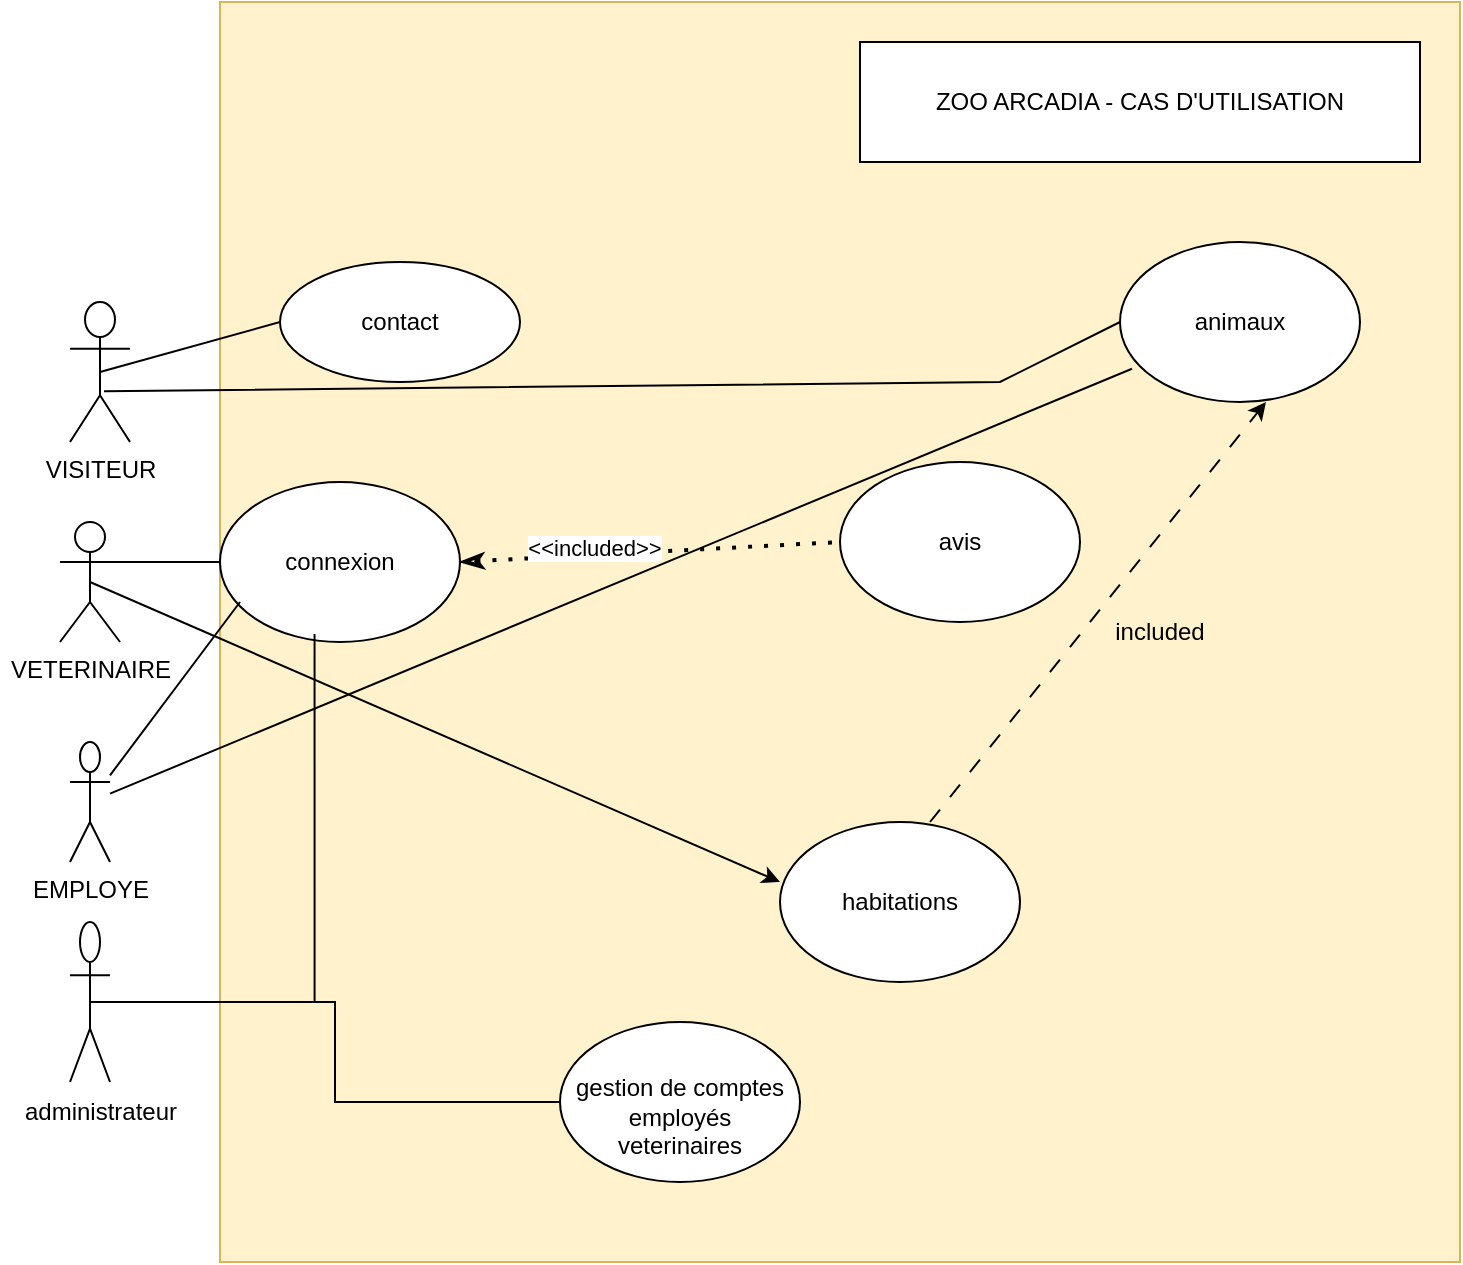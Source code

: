 <mxfile version="24.7.14">
  <diagram name="Page-1" id="fgwmAtLBNZq-XIS5W7Wi">
    <mxGraphModel dx="794" dy="1581" grid="1" gridSize="10" guides="1" tooltips="1" connect="1" arrows="1" fold="1" page="1" pageScale="1" pageWidth="827" pageHeight="1169" math="0" shadow="0">
      <root>
        <mxCell id="0" />
        <mxCell id="1" parent="0" />
        <mxCell id="Nfbx88wy6CRnflAJEXBL-2" value="" style="rounded=0;whiteSpace=wrap;html=1;fillColor=#fff2cc;strokeColor=#d6b656;" vertex="1" parent="1">
          <mxGeometry x="190" y="-10" width="620" height="630" as="geometry" />
        </mxCell>
        <mxCell id="uv3yqXnkVoo_Pqs2TXtO-1" value="&lt;div&gt;avis&lt;/div&gt;" style="ellipse;whiteSpace=wrap;html=1;" parent="1" vertex="1">
          <mxGeometry x="500" y="220" width="120" height="80" as="geometry" />
        </mxCell>
        <mxCell id="uv3yqXnkVoo_Pqs2TXtO-2" value="&lt;font style=&quot;vertical-align: inherit;&quot;&gt;&lt;font style=&quot;vertical-align: inherit;&quot;&gt;VISITEUR&lt;/font&gt;&lt;/font&gt;&lt;div&gt;&lt;font style=&quot;vertical-align: inherit;&quot;&gt;&lt;font style=&quot;vertical-align: inherit;&quot;&gt;&lt;br&gt;&lt;/font&gt;&lt;/font&gt;&lt;/div&gt;" style="shape=umlActor;verticalLabelPosition=bottom;verticalAlign=top;html=1;outlineConnect=0;" parent="1" vertex="1">
          <mxGeometry x="115" y="140" width="30" height="70" as="geometry" />
        </mxCell>
        <mxCell id="NZc78wfSKPNiqB5SYdNh-10" style="edgeStyle=orthogonalEdgeStyle;rounded=0;orthogonalLoop=1;jettySize=auto;html=1;entryX=0;entryY=0.5;entryDx=0;entryDy=0;endArrow=none;endFill=0;" parent="1" source="uv3yqXnkVoo_Pqs2TXtO-3" target="uv3yqXnkVoo_Pqs2TXtO-40" edge="1">
          <mxGeometry relative="1" as="geometry" />
        </mxCell>
        <mxCell id="uv3yqXnkVoo_Pqs2TXtO-3" value="" style="shape=umlActor;verticalLabelPosition=bottom;verticalAlign=top;html=1;outlineConnect=0;" parent="1" vertex="1">
          <mxGeometry x="115" y="450" width="20" height="80" as="geometry" />
        </mxCell>
        <mxCell id="uv3yqXnkVoo_Pqs2TXtO-4" value="&lt;font style=&quot;vertical-align: inherit;&quot;&gt;&lt;font style=&quot;vertical-align: inherit;&quot;&gt;EMPLOYE&lt;/font&gt;&lt;/font&gt;" style="shape=umlActor;verticalLabelPosition=bottom;verticalAlign=top;html=1;outlineConnect=0;" parent="1" vertex="1">
          <mxGeometry x="115" y="360" width="20" height="60" as="geometry" />
        </mxCell>
        <mxCell id="uv3yqXnkVoo_Pqs2TXtO-27" style="edgeStyle=orthogonalEdgeStyle;rounded=0;orthogonalLoop=1;jettySize=auto;html=1;exitX=1;exitY=0.333;exitDx=0;exitDy=0;exitPerimeter=0;endArrow=none;endFill=0;" parent="1" source="uv3yqXnkVoo_Pqs2TXtO-5" target="uv3yqXnkVoo_Pqs2TXtO-25" edge="1">
          <mxGeometry relative="1" as="geometry" />
        </mxCell>
        <mxCell id="uv3yqXnkVoo_Pqs2TXtO-5" value="&lt;font style=&quot;vertical-align: inherit;&quot;&gt;&lt;font style=&quot;vertical-align: inherit;&quot;&gt;VETERINAIRE&lt;/font&gt;&lt;/font&gt;&lt;div&gt;&lt;font style=&quot;vertical-align: inherit;&quot;&gt;&lt;font style=&quot;vertical-align: inherit;&quot;&gt;&lt;br&gt;&lt;/font&gt;&lt;/font&gt;&lt;/div&gt;" style="shape=umlActor;verticalLabelPosition=bottom;verticalAlign=top;html=1;outlineConnect=0;" parent="1" vertex="1">
          <mxGeometry x="110" y="250" width="30" height="60" as="geometry" />
        </mxCell>
        <mxCell id="uv3yqXnkVoo_Pqs2TXtO-14" value="&lt;div&gt;contact&lt;/div&gt;" style="ellipse;whiteSpace=wrap;html=1;" parent="1" vertex="1">
          <mxGeometry x="220" y="120" width="120" height="60" as="geometry" />
        </mxCell>
        <mxCell id="uv3yqXnkVoo_Pqs2TXtO-23" value="animaux" style="ellipse;whiteSpace=wrap;html=1;" parent="1" vertex="1">
          <mxGeometry x="640" y="110" width="120" height="80" as="geometry" />
        </mxCell>
        <mxCell id="uv3yqXnkVoo_Pqs2TXtO-24" value="habitations" style="ellipse;whiteSpace=wrap;html=1;" parent="1" vertex="1">
          <mxGeometry x="470" y="400" width="120" height="80" as="geometry" />
        </mxCell>
        <mxCell id="uv3yqXnkVoo_Pqs2TXtO-25" value="connexion" style="ellipse;whiteSpace=wrap;html=1;" parent="1" vertex="1">
          <mxGeometry x="190" y="230" width="120" height="80" as="geometry" />
        </mxCell>
        <mxCell id="uv3yqXnkVoo_Pqs2TXtO-34" value="" style="endArrow=none;html=1;rounded=0;entryX=0.05;entryY=0.792;entryDx=0;entryDy=0;entryPerimeter=0;endFill=0;" parent="1" target="uv3yqXnkVoo_Pqs2TXtO-23" edge="1" source="uv3yqXnkVoo_Pqs2TXtO-4">
          <mxGeometry width="50" height="50" relative="1" as="geometry">
            <mxPoint x="140" y="365" as="sourcePoint" />
            <mxPoint x="190" y="315" as="targetPoint" />
          </mxGeometry>
        </mxCell>
        <mxCell id="uv3yqXnkVoo_Pqs2TXtO-35" value="" style="edgeStyle=none;orthogonalLoop=1;jettySize=auto;html=1;rounded=0;entryX=0;entryY=0.375;entryDx=0;entryDy=0;entryPerimeter=0;exitX=0.5;exitY=0.5;exitDx=0;exitDy=0;exitPerimeter=0;" parent="1" source="uv3yqXnkVoo_Pqs2TXtO-5" target="uv3yqXnkVoo_Pqs2TXtO-24" edge="1">
          <mxGeometry width="100" relative="1" as="geometry">
            <mxPoint x="90" y="220" as="sourcePoint" />
            <mxPoint x="190" y="220" as="targetPoint" />
            <Array as="points" />
          </mxGeometry>
        </mxCell>
        <mxCell id="uv3yqXnkVoo_Pqs2TXtO-36" value="" style="endArrow=classic;html=1;rounded=0;exitX=0.625;exitY=0;exitDx=0;exitDy=0;exitPerimeter=0;dashed=1;dashPattern=8 8;" parent="1" source="uv3yqXnkVoo_Pqs2TXtO-24" edge="1">
          <mxGeometry width="50" height="50" relative="1" as="geometry">
            <mxPoint x="675" y="240" as="sourcePoint" />
            <mxPoint x="713" y="190" as="targetPoint" />
          </mxGeometry>
        </mxCell>
        <mxCell id="uv3yqXnkVoo_Pqs2TXtO-39" value="included" style="text;html=1;align=center;verticalAlign=middle;whiteSpace=wrap;rounded=0;" parent="1" vertex="1">
          <mxGeometry x="630" y="290" width="60" height="30" as="geometry" />
        </mxCell>
        <mxCell id="uv3yqXnkVoo_Pqs2TXtO-40" value="&lt;div&gt;&lt;br&gt;&lt;/div&gt;&lt;div&gt;gestion de comptes&lt;/div&gt;&lt;div&gt;employés&lt;/div&gt;&lt;div&gt;veterinaires&lt;/div&gt;" style="ellipse;whiteSpace=wrap;html=1;" parent="1" vertex="1">
          <mxGeometry x="360" y="500" width="120" height="80" as="geometry" />
        </mxCell>
        <mxCell id="NZc78wfSKPNiqB5SYdNh-7" value="administrateur" style="text;html=1;align=center;verticalAlign=middle;resizable=0;points=[];autosize=1;strokeColor=none;fillColor=none;" parent="1" vertex="1">
          <mxGeometry x="80" y="530" width="100" height="30" as="geometry" />
        </mxCell>
        <mxCell id="Nfbx88wy6CRnflAJEXBL-1" value="ZOO ARCADIA - CAS D&#39;UTILISATION" style="rounded=0;whiteSpace=wrap;html=1;" vertex="1" parent="1">
          <mxGeometry x="510" y="10" width="280" height="60" as="geometry" />
        </mxCell>
        <mxCell id="Nfbx88wy6CRnflAJEXBL-4" style="edgeStyle=orthogonalEdgeStyle;rounded=0;orthogonalLoop=1;jettySize=auto;html=1;entryX=0.394;entryY=0.95;entryDx=0;entryDy=0;entryPerimeter=0;endArrow=none;endFill=0;exitX=0.5;exitY=0.5;exitDx=0;exitDy=0;exitPerimeter=0;" edge="1" parent="1" source="uv3yqXnkVoo_Pqs2TXtO-3" target="uv3yqXnkVoo_Pqs2TXtO-25">
          <mxGeometry relative="1" as="geometry">
            <mxPoint x="150" y="500" as="sourcePoint" />
          </mxGeometry>
        </mxCell>
        <mxCell id="Nfbx88wy6CRnflAJEXBL-6" value="" style="endArrow=none;html=1;rounded=0;" edge="1" parent="1" source="uv3yqXnkVoo_Pqs2TXtO-4">
          <mxGeometry width="50" height="50" relative="1" as="geometry">
            <mxPoint x="150" y="340" as="sourcePoint" />
            <mxPoint x="200" y="290" as="targetPoint" />
          </mxGeometry>
        </mxCell>
        <mxCell id="Nfbx88wy6CRnflAJEXBL-7" value="" style="endArrow=none;dashed=1;html=1;dashPattern=1 3;strokeWidth=2;rounded=0;entryX=0;entryY=0.5;entryDx=0;entryDy=0;startArrow=classicThin;startFill=0;" edge="1" parent="1" target="uv3yqXnkVoo_Pqs2TXtO-1">
          <mxGeometry width="50" height="50" relative="1" as="geometry">
            <mxPoint x="310" y="270" as="sourcePoint" />
            <mxPoint x="360" y="220" as="targetPoint" />
          </mxGeometry>
        </mxCell>
        <mxCell id="Nfbx88wy6CRnflAJEXBL-8" value="&amp;lt;&amp;lt;included&amp;gt;&amp;gt;" style="edgeLabel;html=1;align=center;verticalAlign=middle;resizable=0;points=[];" vertex="1" connectable="0" parent="Nfbx88wy6CRnflAJEXBL-7">
          <mxGeometry x="-0.29" y="4" relative="1" as="geometry">
            <mxPoint as="offset" />
          </mxGeometry>
        </mxCell>
        <mxCell id="Nfbx88wy6CRnflAJEXBL-9" value="" style="endArrow=none;html=1;rounded=0;exitX=0.5;exitY=0.5;exitDx=0;exitDy=0;exitPerimeter=0;" edge="1" parent="1" source="uv3yqXnkVoo_Pqs2TXtO-2">
          <mxGeometry width="50" height="50" relative="1" as="geometry">
            <mxPoint x="170" y="200" as="sourcePoint" />
            <mxPoint x="220" y="150" as="targetPoint" />
          </mxGeometry>
        </mxCell>
        <mxCell id="Nfbx88wy6CRnflAJEXBL-11" value="" style="endArrow=none;html=1;rounded=0;exitX=0.567;exitY=0.638;exitDx=0;exitDy=0;exitPerimeter=0;" edge="1" parent="1" source="uv3yqXnkVoo_Pqs2TXtO-2">
          <mxGeometry width="50" height="50" relative="1" as="geometry">
            <mxPoint x="590" y="200" as="sourcePoint" />
            <mxPoint x="640" y="150" as="targetPoint" />
            <Array as="points">
              <mxPoint x="580" y="180" />
            </Array>
          </mxGeometry>
        </mxCell>
      </root>
    </mxGraphModel>
  </diagram>
</mxfile>
